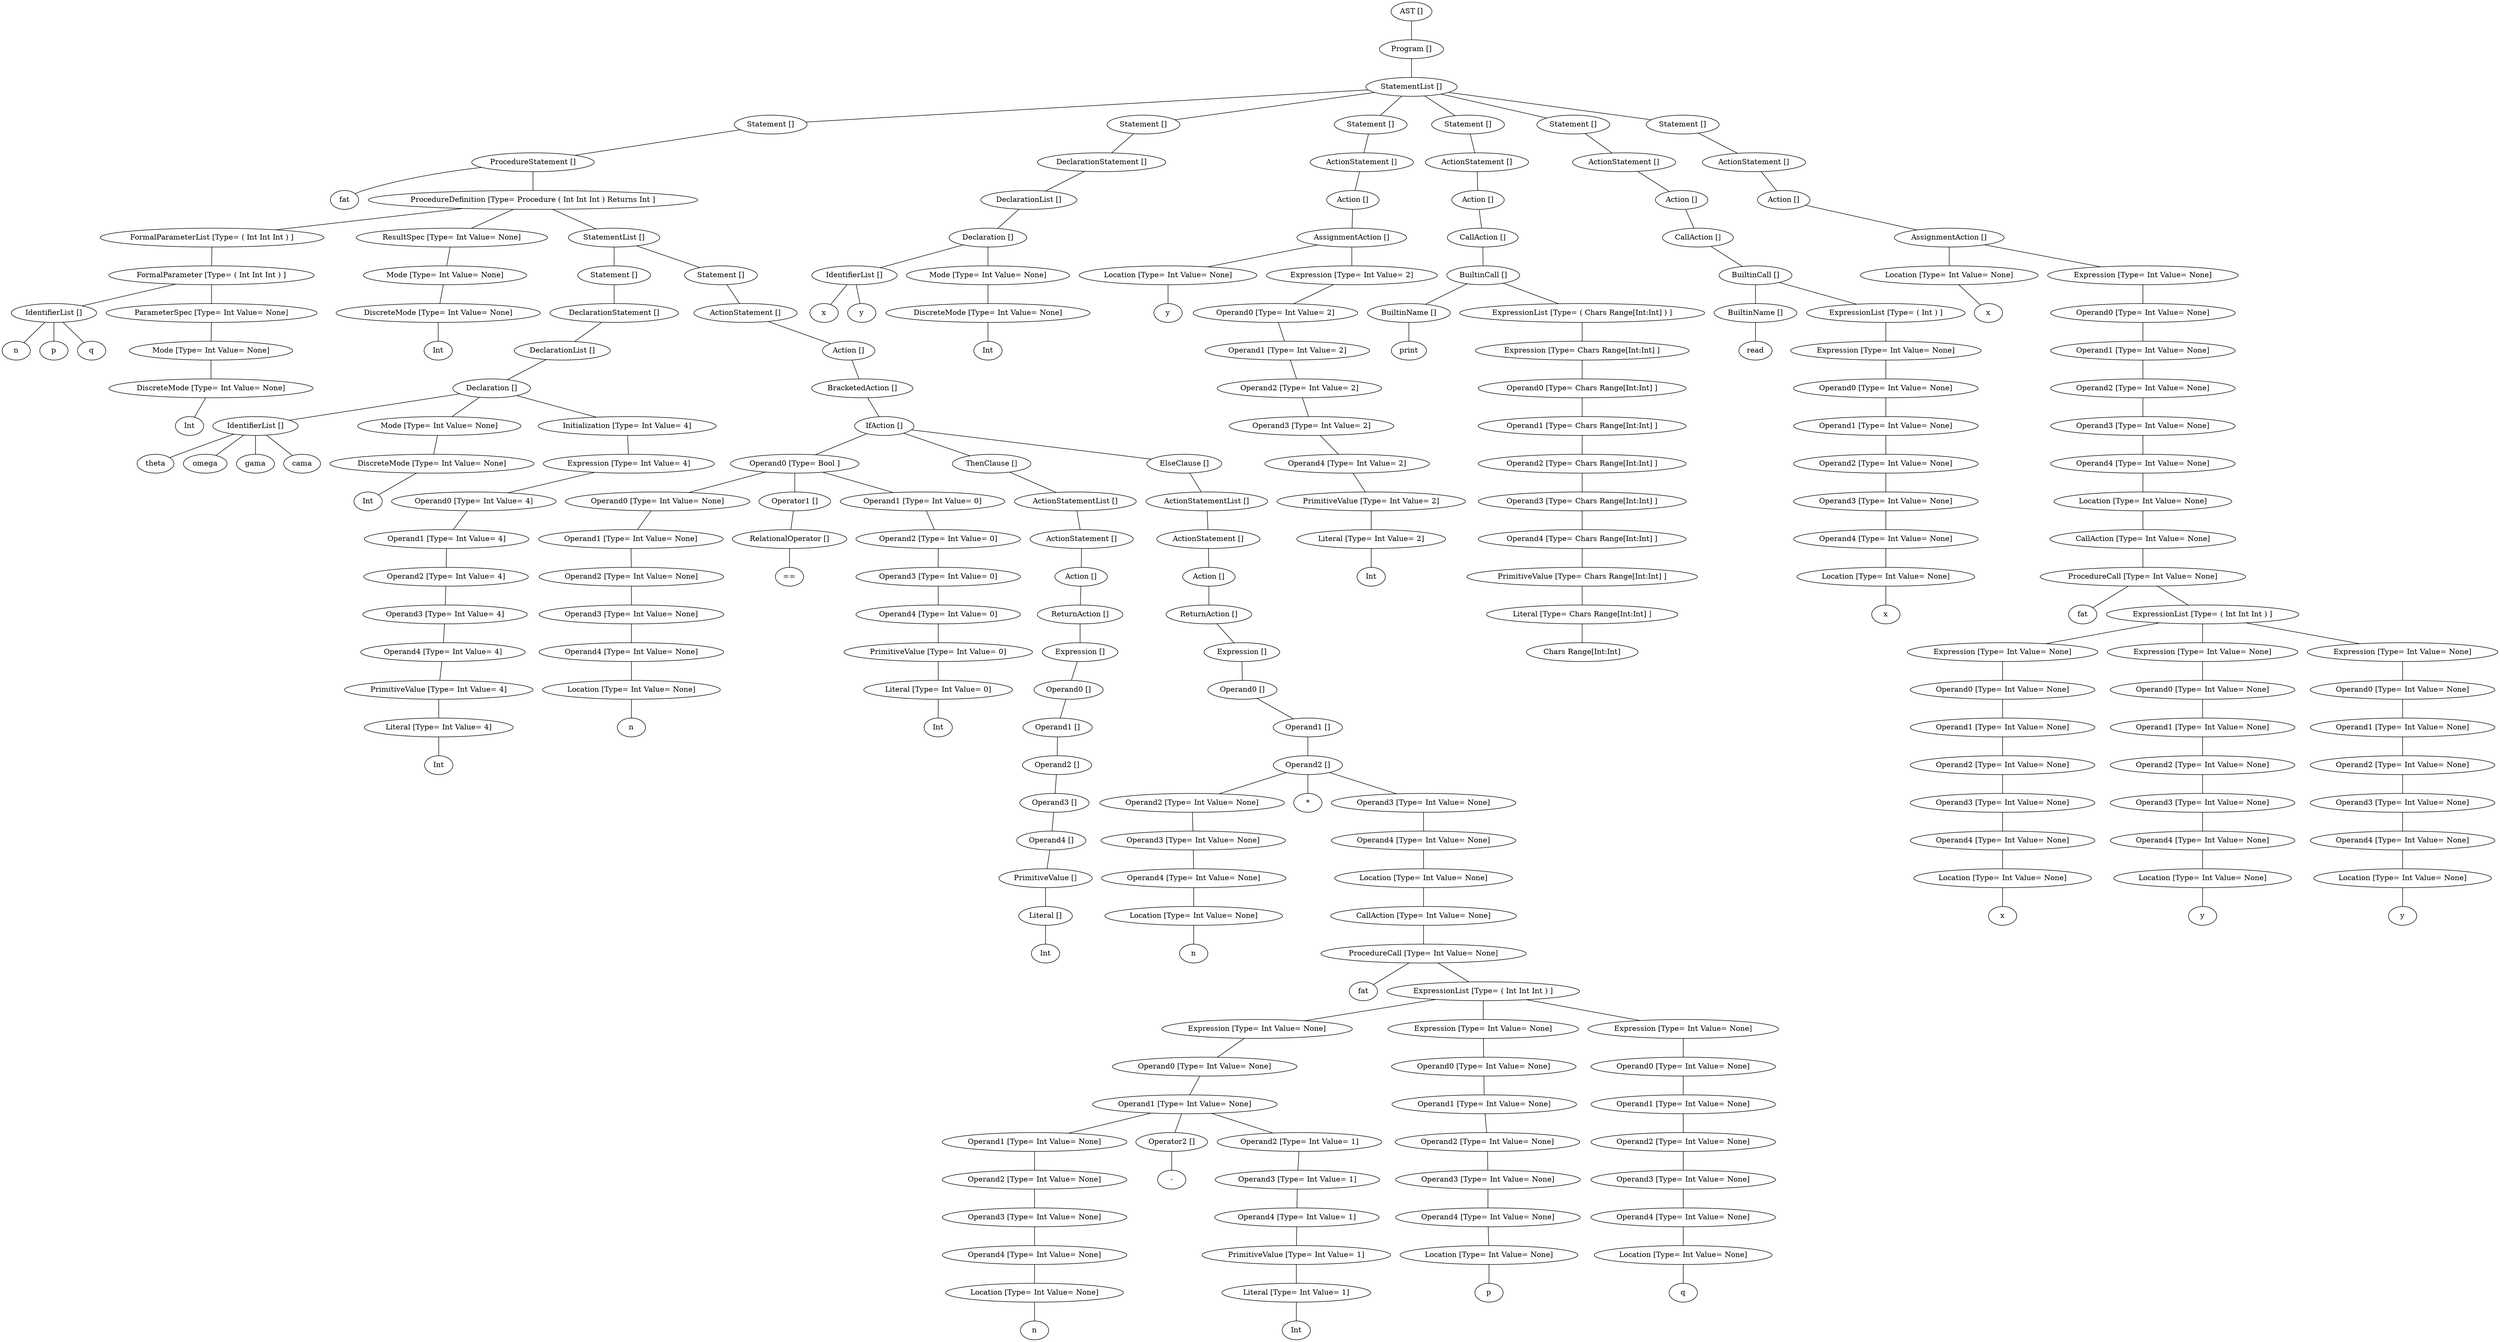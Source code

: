 graph G {
50389120 [label="AST []"];
50389176 [label="AST None"];
50389120 -- 50389176;
50389176 [label="Program []"];
50391360 [label="Program None"];
50389176 -- 50391360;
50391360 [label="StatementList []"];
50002744 [label="StatementList None"];
50391360 -- 50002744;
50002744 [label="Statement []"];
50002800 [label="Statement None"];
50002744 -- 50002800;
50002800 [label="ProcedureStatement []"];
13162370320042355872 [label=fat];
50002800 -- 13162370320042355872;
50326944 [label="ProcedureStatement None"];
50002800 -- 50326944;
50326944 [label="ProcedureDefinition [Type= Procedure ( Int Int Int ) Returns Int ]"];
50003024 [label="ProcedureDefinition Procedure ( Int Int Int ) Returns Int"];
50326944 -- 50003024;
50003024 [label="FormalParameterList [Type= ( Int Int Int ) ]"];
50326048 [label="FormalParameterList ( Int Int Int )"];
50003024 -- 50326048;
50326048 [label="FormalParameter [Type= ( Int Int Int ) ]"];
50326216 [label="FormalParameter ( Int Int Int )"];
50326048 -- 50326216;
50326216 [label="IdentifierList []"];
9999759114261354618 [label=n];
50326216 -- 9999759114261354618;
10479523486189076419 [label=p];
50326216 -- 10479523486189076419;
10854046451117609679 [label=q];
50326216 -- 10854046451117609679;
50325936 [label="FormalParameter ( Int Int Int )"];
50326048 -- 50325936;
50325936 [label="ParameterSpec [Type= Int Value= None]"];
50326272 [label="ParameterSpec Int"];
50325936 -- 50326272;
50326272 [label="Mode [Type= Int Value= None]"];
50003136 [label="Mode Int"];
50326272 -- 50003136;
50003136 [label="DiscreteMode [Type= Int Value= None]"];
9479460378909787650 [label=Int];
50003136 -- 9479460378909787650;
50326104 [label="ProcedureDefinition Procedure ( Int Int Int ) Returns Int"];
50326944 -- 50326104;
50326104 [label="ResultSpec [Type= Int Value= None]"];
50326552 [label="ResultSpec Int"];
50326104 -- 50326552;
50326552 [label="Mode [Type= Int Value= None]"];
50326160 [label="Mode Int"];
50326552 -- 50326160;
50326160 [label="DiscreteMode [Type= Int Value= None]"];
11568140345924924706 [label=Int];
50326160 -- 11568140345924924706;
50346080 [label="ProcedureDefinition Procedure ( Int Int Int ) Returns Int"];
50326944 -- 50346080;
50346080 [label="StatementList []"];
50327000 [label="StatementList None"];
50346080 -- 50327000;
50327000 [label="Statement []"];
50344512 [label="Statement None"];
50327000 -- 50344512;
50344512 [label="DeclarationStatement []"];
50326832 [label="DeclarationStatement None"];
50344512 -- 50326832;
50326832 [label="DeclarationList []"];
50326608 [label="DeclarationList None"];
50326832 -- 50326608;
50326608 [label="Declaration []"];
50327168 [label="Declaration None"];
50326608 -- 50327168;
50327168 [label="IdentifierList []"];
13664424450981031564 [label=theta];
50327168 -- 13664424450981031564;
11974675612009317550 [label=omega];
50327168 -- 11974675612009317550;
9499024389100900215 [label=gama];
50327168 -- 9499024389100900215;
10147884855586432603 [label=cama];
50327168 -- 10147884855586432603;
50327448 [label="Declaration None"];
50326608 -- 50327448;
50327448 [label="Mode [Type= Int Value= None]"];
50326328 [label="Mode Int"];
50327448 -- 50326328;
50326328 [label="DiscreteMode [Type= Int Value= None]"];
11192482752730940557 [label=Int];
50326328 -- 11192482752730940557;
50344344 [label="Declaration None"];
50326608 -- 50344344;
50344344 [label="Initialization [Type= Int Value= 4]"];
50344288 [label="Initialization Int"];
50344344 -- 50344288;
50344288 [label="Expression [Type= Int Value= 4]"];
50344232 [label="Expression Int"];
50344288 -- 50344232;
50344232 [label="Operand0 [Type= Int Value= 4]"];
50344176 [label="Operand0 Int"];
50344232 -- 50344176;
50344176 [label="Operand1 [Type= Int Value= 4]"];
50344120 [label="Operand1 Int"];
50344176 -- 50344120;
50344120 [label="Operand2 [Type= Int Value= 4]"];
50344064 [label="Operand2 Int"];
50344120 -- 50344064;
50344064 [label="Operand3 [Type= Int Value= 4]"];
50327392 [label="Operand3 Int"];
50344064 -- 50327392;
50327392 [label="Operand4 [Type= Int Value= 4]"];
50327056 [label="Operand4 Int"];
50327392 -- 50327056;
50327056 [label="PrimitiveValue [Type= Int Value= 4]"];
50326496 [label="PrimitiveValue Int"];
50327056 -- 50326496;
50326496 [label="Literal [Type= Int Value= 4]"];
12314601531584044398 [label=Int];
50326496 -- 12314601531584044398;
50344456 [label="StatementList None"];
50346080 -- 50344456;
50344456 [label="Statement []"];
50346360 [label="Statement None"];
50344456 -- 50346360;
50346360 [label="ActionStatement []"];
50345744 [label="ActionStatement None"];
50346360 -- 50345744;
50345744 [label="Action []"];
50344568 [label="Action None"];
50345744 -- 50344568;
50344568 [label="BracketedAction []"];
50346528 [label="BracketedAction None"];
50344568 -- 50346528;
50346528 [label="IfAction []"];
50345632 [label="IfAction None"];
50346528 -- 50345632;
50345632 [label="Operand0 [Type= Bool ]"];
50344904 [label="Operand0 Bool"];
50345632 -- 50344904;
50344904 [label="Operand0 [Type= Int Value= None]"];
50344848 [label="Operand0 Int"];
50344904 -- 50344848;
50344848 [label="Operand1 [Type= Int Value= None]"];
50344792 [label="Operand1 Int"];
50344848 -- 50344792;
50344792 [label="Operand2 [Type= Int Value= None]"];
50327504 [label="Operand2 Int"];
50344792 -- 50327504;
50327504 [label="Operand3 [Type= Int Value= None]"];
50344400 [label="Operand3 Int"];
50327504 -- 50344400;
50344400 [label="Operand4 [Type= Int Value= None]"];
50344624 [label="Operand4 Int"];
50344400 -- 50344624;
50344624 [label="Location [Type= Int Value= None]"];
10681083851293406794 [label=n];
50344624 -- 10681083851293406794;
50344680 [label="Operand0 Bool"];
50345632 -- 50344680;
50344680 [label="Operator1 []"];
50344960 [label="Operator1 None"];
50344680 -- 50344960;
50344960 [label="RelationalOperator []"];
11422041133934121510 [label="=="];
50344960 -- 11422041133934121510;
50345576 [label="Operand0 Bool"];
50345632 -- 50345576;
50345576 [label="Operand1 [Type= Int Value= 0]"];
50345520 [label="Operand1 Int"];
50345576 -- 50345520;
50345520 [label="Operand2 [Type= Int Value= 0]"];
50345464 [label="Operand2 Int"];
50345520 -- 50345464;
50345464 [label="Operand3 [Type= Int Value= 0]"];
50345296 [label="Operand3 Int"];
50345464 -- 50345296;
50345296 [label="Operand4 [Type= Int Value= 0]"];
50345128 [label="Operand4 Int"];
50345296 -- 50345128;
50345128 [label="PrimitiveValue [Type= Int Value= 0]"];
50345072 [label="PrimitiveValue Int"];
50345128 -- 50345072;
50345072 [label="Literal [Type= Int Value= 0]"];
13424394194622669148 [label=Int];
50345072 -- 13424394194622669148;
50345856 [label="IfAction None"];
50346528 -- 50345856;
50345856 [label="ThenClause []"];
50346472 [label="ThenClause None"];
50345856 -- 50346472;
50346472 [label="ActionStatementList []"];
50346416 [label="ActionStatementList None"];
50346472 -- 50346416;
50346416 [label="ActionStatement []"];
50345912 [label="ActionStatement None"];
50346416 -- 50345912;
50345912 [label="Action []"];
50346304 [label="Action None"];
50345912 -- 50346304;
50346304 [label="ReturnAction []"];
50346248 [label="ReturnAction None"];
50346304 -- 50346248;
50346248 [label="Expression []"];
50346192 [label="Expression None"];
50346248 -- 50346192;
50346192 [label="Operand0 []"];
50346136 [label="Operand0 None"];
50346192 -- 50346136;
50346136 [label="Operand1 []"];
50345688 [label="Operand1 None"];
50346136 -- 50345688;
50345688 [label="Operand2 []"];
50345240 [label="Operand2 None"];
50345688 -- 50345240;
50345240 [label="Operand3 []"];
50345800 [label="Operand3 None"];
50345240 -- 50345800;
50345800 [label="Operand4 []"];
50345968 [label="Operand4 None"];
50345800 -- 50345968;
50345968 [label="PrimitiveValue []"];
50345016 [label="PrimitiveValue None"];
50345968 -- 50345016;
50345016 [label="Literal []"];
9369552330895906466 [label=Int];
50345016 -- 9369552330895906466;
50346696 [label="IfAction None"];
50346528 -- 50346696;
50346696 [label="ElseClause []"];
50369816 [label="ElseClause None"];
50346696 -- 50369816;
50369816 [label="ActionStatementList []"];
50369760 [label="ActionStatementList None"];
50369816 -- 50369760;
50369760 [label="ActionStatement []"];
50346752 [label="ActionStatement None"];
50369760 -- 50346752;
50346752 [label="Action []"];
50346864 [label="Action None"];
50346752 -- 50346864;
50346864 [label="ReturnAction []"];
50369536 [label="ReturnAction None"];
50346864 -- 50369536;
50369536 [label="Expression []"];
50368808 [label="Expression None"];
50369536 -- 50368808;
50368808 [label="Operand0 []"];
50346920 [label="Operand0 None"];
50368808 -- 50346920;
50346920 [label="Operand1 []"];
50369592 [label="Operand1 None"];
50346920 -- 50369592;
50369592 [label="Operand2 []"];
50345408 [label="Operand2 None"];
50369592 -- 50345408;
50345408 [label="Operand2 [Type= Int Value= None]"];
50346640 [label="Operand2 Int"];
50345408 -- 50346640;
50346640 [label="Operand3 [Type= Int Value= None]"];
50346808 [label="Operand3 Int"];
50346640 -- 50346808;
50346808 [label="Operand4 [Type= Int Value= None]"];
50345352 [label="Operand4 Int"];
50346808 -- 50345352;
50345352 [label="Location [Type= Int Value= None]"];
13647772792329061555 [label=n];
50345352 -- 13647772792329061555;
10010261451779547570 [label="*"];
50369592 -- 10010261451779547570;
50347144 [label="Operand2 None"];
50369592 -- 50347144;
50347144 [label="Operand3 [Type= Int Value= None]"];
50369088 [label="Operand3 Int"];
50347144 -- 50369088;
50369088 [label="Operand4 [Type= Int Value= None]"];
50369648 [label="Operand4 Int"];
50369088 -- 50369648;
50369648 [label="Location [Type= Int Value= None]"];
50347032 [label="Location Int"];
50369648 -- 50347032;
50347032 [label="CallAction [Type= Int Value= None]"];
50369200 [label="CallAction Int"];
50347032 -- 50369200;
50369200 [label="ProcedureCall [Type= Int Value= None]"];
11657786516877217262 [label=fat];
50369200 -- 11657786516877217262;
50369480 [label="ProcedureCall Int"];
50369200 -- 50369480;
50369480 [label="ExpressionList [Type= ( Int Int Int ) ]"];
50347984 [label="ExpressionList ( Int Int Int )"];
50369480 -- 50347984;
50347984 [label="Expression [Type= Int Value= None]"];
50347480 [label="Expression Int"];
50347984 -- 50347480;
50347480 [label="Operand0 [Type= Int Value= None]"];
50347928 [label="Operand0 Int"];
50347480 -- 50347928;
50347928 [label="Operand1 [Type= Int Value= None]"];
50347368 [label="Operand1 Int"];
50347928 -- 50347368;
50347368 [label="Operand1 [Type= Int Value= None]"];
50347312 [label="Operand1 Int"];
50347368 -- 50347312;
50347312 [label="Operand2 [Type= Int Value= None]"];
50346976 [label="Operand2 Int"];
50347312 -- 50346976;
50346976 [label="Operand3 [Type= Int Value= None]"];
50347200 [label="Operand3 Int"];
50346976 -- 50347200;
50347200 [label="Operand4 [Type= Int Value= None]"];
50346584 [label="Operand4 Int"];
50347200 -- 50346584;
50346584 [label="Location [Type= Int Value= None]"];
13137656326430085447 [label=n];
50346584 -- 13137656326430085447;
50347424 [label="Operand1 Int"];
50347928 -- 50347424;
50347424 [label="Operator2 []"];
12735272672719815312 [label="-"];
50347424 -- 12735272672719815312;
50347872 [label="Operand1 Int"];
50347928 -- 50347872;
50347872 [label="Operand2 [Type= Int Value= 1]"];
50347816 [label="Operand2 Int"];
50347872 -- 50347816;
50347816 [label="Operand3 [Type= Int Value= 1]"];
50347704 [label="Operand3 Int"];
50347816 -- 50347704;
50347704 [label="Operand4 [Type= Int Value= 1]"];
50347592 [label="Operand4 Int"];
50347704 -- 50347592;
50347592 [label="PrimitiveValue [Type= Int Value= 1]"];
50347256 [label="PrimitiveValue Int"];
50347592 -- 50347256;
50347256 [label="Literal [Type= Int Value= 1]"];
12732424130471938824 [label=Int];
50347256 -- 12732424130471938824;
50369032 [label="ExpressionList ( Int Int Int )"];
50369480 -- 50369032;
50369032 [label="Expression [Type= Int Value= None]"];
50368976 [label="Expression Int"];
50369032 -- 50368976;
50368976 [label="Operand0 [Type= Int Value= None]"];
50368920 [label="Operand0 Int"];
50368976 -- 50368920;
50368920 [label="Operand1 [Type= Int Value= None]"];
50368864 [label="Operand1 Int"];
50368920 -- 50368864;
50368864 [label="Operand2 [Type= Int Value= None]"];
50368696 [label="Operand2 Int"];
50368864 -- 50368696;
50368696 [label="Operand3 [Type= Int Value= None]"];
50368752 [label="Operand3 Int"];
50368696 -- 50368752;
50368752 [label="Operand4 [Type= Int Value= None]"];
50347536 [label="Operand4 Int"];
50368752 -- 50347536;
50347536 [label="Location [Type= Int Value= None]"];
12044422199791810930 [label=p];
50347536 -- 12044422199791810930;
50369424 [label="ExpressionList ( Int Int Int )"];
50369480 -- 50369424;
50369424 [label="Expression [Type= Int Value= None]"];
50369144 [label="Expression Int"];
50369424 -- 50369144;
50369144 [label="Operand0 [Type= Int Value= None]"];
50368640 [label="Operand0 Int"];
50369144 -- 50368640;
50368640 [label="Operand1 [Type= Int Value= None]"];
50368584 [label="Operand1 Int"];
50368640 -- 50368584;
50368584 [label="Operand2 [Type= Int Value= None]"];
50369256 [label="Operand2 Int"];
50368584 -- 50369256;
50369256 [label="Operand3 [Type= Int Value= None]"];
50369312 [label="Operand3 Int"];
50369256 -- 50369312;
50369312 [label="Operand4 [Type= Int Value= None]"];
50347760 [label="Operand4 Int"];
50369312 -- 50347760;
50347760 [label="Location [Type= Int Value= None]"];
9333809996236757750 [label=q];
50347760 -- 9333809996236757750;
50370152 [label="StatementList None"];
50391360 -- 50370152;
50370152 [label="Statement []"];
50326776 [label="Statement None"];
50370152 -- 50326776;
50326776 [label="DeclarationStatement []"];
50327280 [label="DeclarationStatement None"];
50326776 -- 50327280;
50327280 [label="DeclarationList []"];
50369368 [label="DeclarationList None"];
50327280 -- 50369368;
50369368 [label="Declaration []"];
50326888 [label="Declaration None"];
50369368 -- 50326888;
50326888 [label="IdentifierList []"];
9712353354348821284 [label=x];
50326888 -- 9712353354348821284;
10499971986774291006 [label=y];
50326888 -- 10499971986774291006;
50325880 [label="Declaration None"];
50369368 -- 50325880;
50325880 [label="Mode [Type= Int Value= None]"];
50003080 [label="Mode Int"];
50325880 -- 50003080;
50003080 [label="DiscreteMode [Type= Int Value= None]"];
10172888090011753190 [label=Int];
50003080 -- 10172888090011753190;
50370768 [label="StatementList None"];
50391360 -- 50370768;
50370768 [label="Statement []"];
50370712 [label="Statement None"];
50370768 -- 50370712;
50370712 [label="ActionStatement []"];
50369928 [label="ActionStatement None"];
50370712 -- 50369928;
50369928 [label="Action []"];
50370600 [label="Action None"];
50369928 -- 50370600;
50370600 [label="AssignmentAction []"];
50002576 [label="AssignmentAction None"];
50370600 -- 50002576;
50002576 [label="Location [Type= Int Value= None]"];
11017622123219819944 [label=y];
50002576 -- 11017622123219819944;
50370544 [label="AssignmentAction None"];
50370600 -- 50370544;
50370544 [label="Expression [Type= Int Value= 2]"];
50370488 [label="Expression Int"];
50370544 -- 50370488;
50370488 [label="Operand0 [Type= Int Value= 2]"];
50370432 [label="Operand0 Int"];
50370488 -- 50370432;
50370432 [label="Operand1 [Type= Int Value= 2]"];
50370376 [label="Operand1 Int"];
50370432 -- 50370376;
50370376 [label="Operand2 [Type= Int Value= 2]"];
50370320 [label="Operand2 Int"];
50370376 -- 50370320;
50370320 [label="Operand3 [Type= Int Value= 2]"];
50002912 [label="Operand3 Int"];
50370320 -- 50002912;
50002912 [label="Operand4 [Type= Int Value= 2]"];
50369704 [label="Operand4 Int"];
50002912 -- 50369704;
50369704 [label="PrimitiveValue [Type= Int Value= 2]"];
50370096 [label="PrimitiveValue Int"];
50369704 -- 50370096;
50370096 [label="Literal [Type= Int Value= 2]"];
13015100565622927545 [label=Int];
50370096 -- 13015100565622927545;
50370880 [label="StatementList None"];
50391360 -- 50370880;
50370880 [label="Statement []"];
50371944 [label="Statement None"];
50370880 -- 50371944;
50371944 [label="ActionStatement []"];
50371832 [label="ActionStatement None"];
50371944 -- 50371832;
50371832 [label="Action []"];
50370936 [label="Action None"];
50371832 -- 50370936;
50370936 [label="CallAction []"];
50371720 [label="CallAction None"];
50370936 -- 50371720;
50371720 [label="BuiltinCall []"];
50325992 [label="BuiltinCall None"];
50371720 -- 50325992;
50325992 [label="BuiltinName []"];
13339598962172861899 [label=print];
50325992 -- 13339598962172861899;
50371664 [label="BuiltinCall None"];
50371720 -- 50371664;
50371664 [label="ExpressionList [Type= ( Chars Range[Int:Int] ) ]"];
50371608 [label="ExpressionList ( Chars Range[Int:Int] )"];
50371664 -- 50371608;
50371608 [label="Expression [Type= Chars Range[Int:Int] ]"];
50371552 [label="Expression Chars Range[Int:Int]"];
50371608 -- 50371552;
50371552 [label="Operand0 [Type= Chars Range[Int:Int] ]"];
50371496 [label="Operand0 Chars Range[Int:Int]"];
50371552 -- 50371496;
50371496 [label="Operand1 [Type= Chars Range[Int:Int] ]"];
50371440 [label="Operand1 Chars Range[Int:Int]"];
50371496 -- 50371440;
50371440 [label="Operand2 [Type= Chars Range[Int:Int] ]"];
50371384 [label="Operand2 Chars Range[Int:Int]"];
50371440 -- 50371384;
50371384 [label="Operand3 [Type= Chars Range[Int:Int] ]"];
50370040 [label="Operand3 Chars Range[Int:Int]"];
50371384 -- 50370040;
50370040 [label="Operand4 [Type= Chars Range[Int:Int] ]"];
50370992 [label="Operand4 Chars Range[Int:Int]"];
50370040 -- 50370992;
50370992 [label="PrimitiveValue [Type= Chars Range[Int:Int] ]"];
50370824 [label="PrimitiveValue Chars Range[Int:Int]"];
50370992 -- 50370824;
50370824 [label="Literal [Type= Chars Range[Int:Int] ]"];
11126481805693336194 [label="Chars Range[Int:Int]"];
50370824 -- 11126481805693336194;
50372056 [label="StatementList None"];
50391360 -- 50372056;
50372056 [label="Statement []"];
50389232 [label="Statement None"];
50372056 -- 50389232;
50389232 [label="ActionStatement []"];
50372224 [label="ActionStatement None"];
50389232 -- 50372224;
50372224 [label="Action []"];
50372112 [label="Action None"];
50372224 -- 50372112;
50372112 [label="CallAction []"];
50372560 [label="CallAction None"];
50372112 -- 50372560;
50372560 [label="BuiltinCall []"];
50370264 [label="BuiltinCall None"];
50372560 -- 50370264;
50370264 [label="BuiltinName []"];
12315010551303008345 [label=read];
50370264 -- 12315010551303008345;
50372504 [label="BuiltinCall None"];
50372560 -- 50372504;
50372504 [label="ExpressionList [Type= ( Int ) ]"];
50372448 [label="ExpressionList ( Int )"];
50372504 -- 50372448;
50372448 [label="Expression [Type= Int Value= None]"];
50372392 [label="Expression Int"];
50372448 -- 50372392;
50372392 [label="Operand0 [Type= Int Value= None]"];
50372336 [label="Operand0 Int"];
50372392 -- 50372336;
50372336 [label="Operand1 [Type= Int Value= None]"];
50372280 [label="Operand1 Int"];
50372336 -- 50372280;
50372280 [label="Operand2 [Type= Int Value= None]"];
50369872 [label="Operand2 Int"];
50372280 -- 50369872;
50369872 [label="Operand3 [Type= Int Value= None]"];
50372168 [label="Operand3 Int"];
50369872 -- 50372168;
50372168 [label="Operand4 [Type= Int Value= None]"];
50372000 [label="Operand4 Int"];
50372168 -- 50372000;
50372000 [label="Location [Type= Int Value= None]"];
10736806384599119217 [label=x];
50372000 -- 10736806384599119217;
50391304 [label="StatementList None"];
50391360 -- 50391304;
50391304 [label="Statement []"];
50391248 [label="Statement None"];
50391304 -- 50391248;
50391248 [label="ActionStatement []"];
50389344 [label="ActionStatement None"];
50391248 -- 50389344;
50389344 [label="Action []"];
50391136 [label="Action None"];
50389344 -- 50391136;
50391136 [label="AssignmentAction []"];
50371888 [label="AssignmentAction None"];
50391136 -- 50371888;
50371888 [label="Location [Type= Int Value= None]"];
13594566126030844764 [label=x];
50371888 -- 13594566126030844764;
50390912 [label="AssignmentAction None"];
50391136 -- 50390912;
50390912 [label="Expression [Type= Int Value= None]"];
50390184 [label="Expression Int"];
50390912 -- 50390184;
50390184 [label="Operand0 [Type= Int Value= None]"];
50390744 [label="Operand0 Int"];
50390184 -- 50390744;
50390744 [label="Operand1 [Type= Int Value= None]"];
50390968 [label="Operand1 Int"];
50390744 -- 50390968;
50390968 [label="Operand2 [Type= Int Value= None]"];
50389512 [label="Operand2 Int"];
50390968 -- 50389512;
50389512 [label="Operand3 [Type= Int Value= None]"];
50390464 [label="Operand3 Int"];
50389512 -- 50390464;
50390464 [label="Operand4 [Type= Int Value= None]"];
50391024 [label="Operand4 Int"];
50390464 -- 50391024;
50391024 [label="Location [Type= Int Value= None]"];
50389064 [label="Location Int"];
50391024 -- 50389064;
50389064 [label="CallAction [Type= Int Value= None]"];
50390576 [label="CallAction Int"];
50389064 -- 50390576;
50390576 [label="ProcedureCall [Type= Int Value= None]"];
13827706909990376704 [label=fat];
50390576 -- 13827706909990376704;
50390856 [label="ProcedureCall Int"];
50390576 -- 50390856;
50390856 [label="ExpressionList [Type= ( Int Int Int ) ]"];
50389848 [label="ExpressionList ( Int Int Int )"];
50390856 -- 50389848;
50389848 [label="Expression [Type= Int Value= None]"];
50389792 [label="Expression Int"];
50389848 -- 50389792;
50389792 [label="Operand0 [Type= Int Value= None]"];
50389736 [label="Operand0 Int"];
50389792 -- 50389736;
50389736 [label="Operand1 [Type= Int Value= None]"];
50389680 [label="Operand1 Int"];
50389736 -- 50389680;
50389680 [label="Operand2 [Type= Int Value= None]"];
50371776 [label="Operand2 Int"];
50389680 -- 50371776;
50371776 [label="Operand3 [Type= Int Value= None]"];
50389568 [label="Operand3 Int"];
50371776 -- 50389568;
50389568 [label="Operand4 [Type= Int Value= None]"];
50389288 [label="Operand4 Int"];
50389568 -- 50389288;
50389288 [label="Location [Type= Int Value= None]"];
11881559237044918007 [label=x];
50389288 -- 11881559237044918007;
50390408 [label="ExpressionList ( Int Int Int )"];
50390856 -- 50390408;
50390408 [label="Expression [Type= Int Value= None]"];
50390352 [label="Expression Int"];
50390408 -- 50390352;
50390352 [label="Operand0 [Type= Int Value= None]"];
50390296 [label="Operand0 Int"];
50390352 -- 50390296;
50390296 [label="Operand1 [Type= Int Value= None]"];
50390240 [label="Operand1 Int"];
50390296 -- 50390240;
50390240 [label="Operand2 [Type= Int Value= None]"];
50390072 [label="Operand2 Int"];
50390240 -- 50390072;
50390072 [label="Operand3 [Type= Int Value= None]"];
50390128 [label="Operand3 Int"];
50390072 -- 50390128;
50390128 [label="Operand4 [Type= Int Value= None]"];
50389960 [label="Operand4 Int"];
50390128 -- 50389960;
50389960 [label="Location [Type= Int Value= None]"];
11259499318667678862 [label=y];
50389960 -- 11259499318667678862;
50390800 [label="ExpressionList ( Int Int Int )"];
50390856 -- 50390800;
50390800 [label="Expression [Type= Int Value= None]"];
50390520 [label="Expression Int"];
50390800 -- 50390520;
50390520 [label="Operand0 [Type= Int Value= None]"];
50389624 [label="Operand0 Int"];
50390520 -- 50389624;
50389624 [label="Operand1 [Type= Int Value= None]"];
50389904 [label="Operand1 Int"];
50389624 -- 50389904;
50389904 [label="Operand2 [Type= Int Value= None]"];
50390632 [label="Operand2 Int"];
50389904 -- 50390632;
50390632 [label="Operand3 [Type= Int Value= None]"];
50390688 [label="Operand3 Int"];
50390632 -- 50390688;
50390688 [label="Operand4 [Type= Int Value= None]"];
50390016 [label="Operand4 Int"];
50390688 -- 50390016;
50390016 [label="Location [Type= Int Value= None]"];
12159470635286276467 [label=y];
50390016 -- 12159470635286276467;
}
